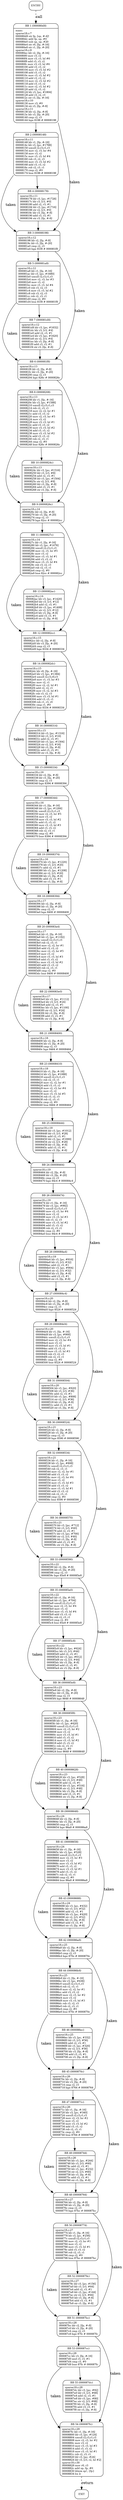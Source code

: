 digraph main{
node [shape=Mrecord, labeljust=l, fontsize=10];
	"0" [label="ENTRY"]
	"0" -> "1" [label="call", style=dashed, weight=2];
	"1" [label="{BB 1 (000080d8) | main:\lsparse18.c:7\l000080d8    str fp, [sp, #-4]!\l000080dc    add fp, sp, #0\l000080e0    sub sp, sp, #20\l000080e4    str r0, [fp, #-16]\l000080e8    str r1, [fp, #-20]\lsparse18.c:9\l000080ec    ldr r2, [fp, #-16]\l000080f0    mov r3, r2\l000080f4    mov r3, r3, lsl #6\l000080f8    add r3, r3, r2\l000080fc    mov r3, r3, lsl #6\l00008100    add r3, r3, r2\l00008104    mov r3, r3, lsl #2\l00008108    add r3, r3, r2\l0000810c    mov r3, r3, lsl #2\l00008110    add r3, r3, r2\l00008114    mov r2, r3, lsl #2\l00008118    add r3, r3, r2\l0000811c    mov r2, r3, lsl #2\l00008120    add r2, r3, r2\l00008124    ldr r3, [pc, #1804]\l00008128    add r3, r2, r3\l0000812c    str r3, [fp, #-16]\lsparse18.c:10\l00008130    mov r3, #0\l00008134    str r3, [fp, #-8]\lsparse18.c:11\l00008138    ldr r2, [fp, #-8]\l0000813c    ldr r3, [fp, #-20]\l00008140    cmp r2, r3\l00008144    bge 8198    # 00008198\l }"]
	"1" -> "2" [weight=4];
	"1" -> "3" [label="taken", weight=3];
	"2" [label="{BB 2 (00008148) | sparse18.c:11\l00008148    ldr r1, [fp, #-16]\l0000814c    ldr r3, [pc, #1768]\l00008150    umull r2,r3,r1,r3\l00008154    mov r2, r3, lsr #4\l00008158    mov r3, r2\l0000815c    mov r3, r3, lsl #4\l00008160    rsb r3, r2, r3\l00008164    mov r3, r3, lsl #2\l00008168    add r3, r3, r2\l0000816c    rsb r2, r3, r1\l00008170    cmp r2, #0\l00008174    bne 8198    # 00008198\l }"]
	"2" -> "4" [weight=4];
	"2" -> "3" [label="taken", weight=3];
	"3" [label="{BB 3 (00008198) | sparse18.c:12\l00008198    ldr r2, [fp, #-8]\l0000819c    ldr r3, [fp, #-20]\l000081a0    cmp r2, r3\l000081a4    bge 81f8    # 000081f8\l }"]
	"3" -> "5" [weight=4];
	"3" -> "6" [label="taken", weight=3];
	"4" [label="{BB 4 (00008178) | sparse18.c:11\l00008178    ldr r3, [pc, #1728]\l0000817c    ldr r3, [r3, #0]\l00008180    add r2, r3, #1\l00008184    ldr r3, [pc, #1716]\l00008188    str r2, [r3, #0]\l0000818c    ldr r3, [fp, #-8]\l00008190    add r3, r3, #1\l00008194    str r3, [fp, #-8]\l }"]
	"4" -> "3" [weight=4];
	"5" [label="{BB 5 (000081a8) | sparse18.c:12\l000081a8    ldr r1, [fp, #-16]\l000081ac    ldr r3, [pc, #1680]\l000081b0    umull r2,r3,r1,r3\l000081b4    mov r2, r3, lsr #3\l000081b8    mov r3, r2\l000081bc    mov r3, r3, lsl #4\l000081c0    rsb r3, r2, r3\l000081c4    mov r3, r3, lsl #2\l000081c8    rsb r3, r2, r3\l000081cc    rsb r2, r3, r1\l000081d0    cmp r2, #0\l000081d4    bne 81f8    # 000081f8\l }"]
	"5" -> "7" [weight=4];
	"5" -> "6" [label="taken", weight=3];
	"6" [label="{BB 6 (000081f8) | sparse18.c:13\l000081f8    ldr r2, [fp, #-8]\l000081fc    ldr r3, [fp, #-20]\l00008200    cmp r2, r3\l00008204    bge 826c    # 0000826c\l }"]
	"6" -> "8" [weight=4];
	"6" -> "9" [label="taken", weight=3];
	"7" [label="{BB 7 (000081d8) | sparse18.c:12\l000081d8    ldr r3, [pc, #1632]\l000081dc    ldr r3, [r3, #4]\l000081e0    add r2, r3, #1\l000081e4    ldr r3, [pc, #1620]\l000081e8    str r2, [r3, #4]\l000081ec    ldr r3, [fp, #-8]\l000081f0    add r3, r3, #1\l000081f4    str r3, [fp, #-8]\l }"]
	"7" -> "6" [weight=4];
	"8" [label="{BB 8 (00008208) | sparse18.c:13\l00008208    ldr r1, [fp, #-16]\l0000820c    ldr r3, [pc, #1588]\l00008210    umull r2,r3,r1,r3\l00008214    rsb r2, r3, r1\l00008218    mov r2, r2, lsr #1\l0000821c    add r3, r3, r2\l00008220    mov r2, r3, lsr #5\l00008224    mov r3, r2\l00008228    mov r3, r3, lsl #1\l0000822c    add r3, r3, r2\l00008230    mov r3, r3, lsl #2\l00008234    add r3, r3, r2\l00008238    mov r3, r3, lsl #2\l0000823c    add r3, r3, r2\l00008240    rsb r2, r3, r1\l00008244    cmp r2, #0\l00008248    bne 826c    # 0000826c\l }"]
	"8" -> "10" [weight=4];
	"8" -> "9" [label="taken", weight=3];
	"9" [label="{BB 9 (0000826c) | sparse18.c:14\l0000826c    ldr r2, [fp, #-8]\l00008270    ldr r3, [fp, #-20]\l00008274    cmp r2, r3\l00008278    bge 82cc    # 000082cc\l }"]
	"9" -> "11" [weight=4];
	"9" -> "12" [label="taken", weight=3];
	"10" [label="{BB 10 (0000824c) | sparse18.c:13\l0000824c    ldr r3, [pc, #1516]\l00008250    ldr r3, [r3, #8]\l00008254    add r2, r3, #1\l00008258    ldr r3, [pc, #1504]\l0000825c    str r2, [r3, #8]\l00008260    ldr r3, [fp, #-8]\l00008264    add r3, r3, #1\l00008268    str r3, [fp, #-8]\l }"]
	"10" -> "9" [weight=4];
	"11" [label="{BB 11 (0000827c) | sparse18.c:14\l0000827c    ldr r1, [fp, #-16]\l00008280    ldr r3, [pc, #1476]\l00008284    umull r2,r3,r1,r3\l00008288    mov r2, r3, lsr #5\l0000828c    mov r3, r2\l00008290    mov r3, r3, lsl #1\l00008294    add r3, r3, r2\l00008298    mov r3, r3, lsl #4\l0000829c    rsb r3, r2, r3\l000082a0    rsb r2, r3, r1\l000082a4    cmp r2, #0\l000082a8    bne 82cc    # 000082cc\l }"]
	"11" -> "13" [weight=4];
	"11" -> "12" [label="taken", weight=3];
	"12" [label="{BB 12 (000082cc) | sparse18.c:15\l000082cc    ldr r2, [fp, #-8]\l000082d0    ldr r3, [fp, #-20]\l000082d4    cmp r2, r3\l000082d8    bge 8334    # 00008334\l }"]
	"12" -> "14" [weight=4];
	"12" -> "15" [label="taken", weight=3];
	"13" [label="{BB 13 (000082ac) | sparse18.c:14\l000082ac    ldr r3, [pc, #1420]\l000082b0    ldr r3, [r3, #12]\l000082b4    add r2, r3, #1\l000082b8    ldr r3, [pc, #1408]\l000082bc    str r2, [r3, #12]\l000082c0    ldr r3, [fp, #-8]\l000082c4    add r3, r3, #1\l000082c8    str r3, [fp, #-8]\l }"]
	"13" -> "12" [weight=4];
	"14" [label="{BB 14 (000082dc) | sparse18.c:15\l000082dc    ldr r0, [fp, #-16]\l000082e0    ldr r3, [pc, #1384]\l000082e4    umull r2,r3,r0,r3\l000082e8    mov r1, r3, lsr #3\l000082ec    mov r2, r1\l000082f0    mov r2, r2, lsl #1\l000082f4    add r2, r2, r1\l000082f8    mov r3, r2, lsl #3\l000082fc    rsb r3, r2, r3\l00008300    mov r3, r3, lsl #1\l00008304    add r3, r3, r1\l00008308    rsb r1, r3, r0\l0000830c    cmp r1, #0\l00008310    bne 8334    # 00008334\l }"]
	"14" -> "16" [weight=4];
	"14" -> "15" [label="taken", weight=3];
	"15" [label="{BB 15 (00008334) | sparse18.c:16\l00008334    ldr r2, [fp, #-8]\l00008338    ldr r3, [fp, #-20]\l0000833c    cmp r2, r3\l00008340    bge 8394    # 00008394\l }"]
	"15" -> "17" [weight=4];
	"15" -> "18" [label="taken", weight=3];
	"16" [label="{BB 16 (00008314) | sparse18.c:15\l00008314    ldr r3, [pc, #1316]\l00008318    ldr r3, [r3, #16]\l0000831c    add r2, r3, #1\l00008320    ldr r3, [pc, #1304]\l00008324    str r2, [r3, #16]\l00008328    ldr r3, [fp, #-8]\l0000832c    add r3, r3, #1\l00008330    str r3, [fp, #-8]\l }"]
	"16" -> "15" [weight=4];
	"17" [label="{BB 17 (00008344) | sparse18.c:16\l00008344    ldr r1, [fp, #-16]\l00008348    ldr r3, [pc, #1284]\l0000834c    umull r2,r3,r1,r3\l00008350    mov r2, r3, lsr #5\l00008354    mov r3, r2\l00008358    mov r3, r3, lsl #2\l0000835c    add r3, r3, r2\l00008360    mov r3, r3, lsl #3\l00008364    add r3, r3, r2\l00008368    rsb r2, r3, r1\l0000836c    cmp r2, #0\l00008370    bne 8394    # 00008394\l }"]
	"17" -> "19" [weight=4];
	"17" -> "18" [label="taken", weight=3];
	"18" [label="{BB 18 (00008394) | sparse18.c:17\l00008394    ldr r2, [fp, #-8]\l00008398    ldr r3, [fp, #-20]\l0000839c    cmp r2, r3\l000083a0    bge 8400    # 00008400\l }"]
	"18" -> "20" [weight=4];
	"18" -> "21" [label="taken", weight=3];
	"19" [label="{BB 19 (00008374) | sparse18.c:16\l00008374    ldr r3, [pc, #1220]\l00008378    ldr r3, [r3, #20]\l0000837c    add r2, r3, #1\l00008380    ldr r3, [pc, #1208]\l00008384    str r2, [r3, #20]\l00008388    ldr r3, [fp, #-8]\l0000838c    add r3, r3, #1\l00008390    str r3, [fp, #-8]\l }"]
	"19" -> "18" [weight=4];
	"20" [label="{BB 20 (000083a4) | sparse18.c:17\l000083a4    ldr r1, [fp, #-16]\l000083a8    ldr r3, [pc, #1192]\l000083ac    umull r2,r3,r1,r3\l000083b0    rsb r2, r3, r1\l000083b4    mov r2, r2, lsr #1\l000083b8    add r3, r3, r2\l000083bc    mov r2, r3, lsr #5\l000083c0    mov r3, r2\l000083c4    mov r3, r3, lsl #3\l000083c8    add r3, r3, r2\l000083cc    mov r3, r3, lsl #2\l000083d0    add r3, r3, r2\l000083d4    rsb r2, r3, r1\l000083d8    cmp r2, #0\l000083dc    bne 8400    # 00008400\l }"]
	"20" -> "22" [weight=4];
	"20" -> "21" [label="taken", weight=3];
	"21" [label="{BB 21 (00008400) | sparse18.c:18\l00008400    ldr r2, [fp, #-8]\l00008404    ldr r3, [fp, #-20]\l00008408    cmp r2, r3\l0000840c    bge 8464    # 00008464\l }"]
	"21" -> "23" [weight=4];
	"21" -> "24" [label="taken", weight=3];
	"22" [label="{BB 22 (000083e0) | sparse18.c:17\l000083e0    ldr r3, [pc, #1112]\l000083e4    ldr r3, [r3, #24]\l000083e8    add r2, r3, #1\l000083ec    ldr r3, [pc, #1100]\l000083f0    str r2, [r3, #24]\l000083f4    ldr r3, [fp, #-8]\l000083f8    add r3, r3, #1\l000083fc    str r3, [fp, #-8]\l }"]
	"22" -> "21" [weight=4];
	"23" [label="{BB 23 (00008410) | sparse18.c:18\l00008410    ldr r1, [fp, #-16]\l00008414    ldr r3, [pc, #1088]\l00008418    umull r2,r3,r1,r3\l0000841c    rsb r2, r3, r1\l00008420    mov r2, r2, lsr #1\l00008424    add r3, r3, r2\l00008428    mov r2, r3, lsr #4\l0000842c    mov r3, r2\l00008430    mov r3, r3, lsl #5\l00008434    rsb r3, r2, r3\l00008438    rsb r2, r3, r1\l0000843c    cmp r2, #0\l00008440    bne 8464    # 00008464\l }"]
	"23" -> "25" [weight=4];
	"23" -> "24" [label="taken", weight=3];
	"24" [label="{BB 24 (00008464) | sparse18.c:19\l00008464    ldr r2, [fp, #-8]\l00008468    ldr r3, [fp, #-20]\l0000846c    cmp r2, r3\l00008470    bge 84c4    # 000084c4\l }"]
	"24" -> "26" [weight=4];
	"24" -> "27" [label="taken", weight=3];
	"25" [label="{BB 25 (00008444) | sparse18.c:18\l00008444    ldr r3, [pc, #1012]\l00008448    ldr r3, [r3, #28]\l0000844c    add r2, r3, #1\l00008450    ldr r3, [pc, #1000]\l00008454    str r2, [r3, #28]\l00008458    ldr r3, [fp, #-8]\l0000845c    add r3, r3, #1\l00008460    str r3, [fp, #-8]\l }"]
	"25" -> "24" [weight=4];
	"26" [label="{BB 26 (00008474) | sparse18.c:19\l00008474    ldr r1, [fp, #-16]\l00008478    ldr r3, [pc, #992]\l0000847c    umull r2,r3,r1,r3\l00008480    mov r2, r3, lsr #4\l00008484    mov r3, r2\l00008488    mov r3, r3, lsl #3\l0000848c    rsb r3, r2, r3\l00008490    mov r3, r3, lsl #2\l00008494    add r3, r3, r2\l00008498    rsb r2, r3, r1\l0000849c    cmp r2, #0\l000084a0    bne 84c4    # 000084c4\l }"]
	"26" -> "28" [weight=4];
	"26" -> "27" [label="taken", weight=3];
	"27" [label="{BB 27 (000084c4) | sparse18.c:20\l000084c4    ldr r2, [fp, #-8]\l000084c8    ldr r3, [fp, #-20]\l000084cc    cmp r2, r3\l000084d0    bge 8524    # 00008524\l }"]
	"27" -> "29" [weight=4];
	"27" -> "30" [label="taken", weight=3];
	"28" [label="{BB 28 (000084a4) | sparse18.c:19\l000084a4    ldr r3, [pc, #916]\l000084a8    ldr r3, [r3, #32]\l000084ac    add r2, r3, #1\l000084b0    ldr r3, [pc, #904]\l000084b4    str r2, [r3, #32]\l000084b8    ldr r3, [fp, #-8]\l000084bc    add r3, r3, #1\l000084c0    str r3, [fp, #-8]\l }"]
	"28" -> "27" [weight=4];
	"29" [label="{BB 29 (000084d4) | sparse18.c:20\l000084d4    ldr r1, [fp, #-16]\l000084d8    ldr r3, [pc, #900]\l000084dc    umull r2,r3,r1,r3\l000084e0    mov r2, r3, lsr #4\l000084e4    mov r3, r2\l000084e8    mov r3, r3, lsl #1\l000084ec    add r3, r3, r2\l000084f0    mov r3, r3, lsl #3\l000084f4    rsb r3, r2, r3\l000084f8    rsb r2, r3, r1\l000084fc    cmp r2, #0\l00008500    bne 8524    # 00008524\l }"]
	"29" -> "31" [weight=4];
	"29" -> "30" [label="taken", weight=3];
	"30" [label="{BB 30 (00008524) | sparse18.c:21\l00008524    ldr r2, [fp, #-8]\l00008528    ldr r3, [fp, #-20]\l0000852c    cmp r2, r3\l00008530    bge 8590    # 00008590\l }"]
	"30" -> "32" [weight=4];
	"30" -> "33" [label="taken", weight=3];
	"31" [label="{BB 31 (00008504) | sparse18.c:20\l00008504    ldr r3, [pc, #820]\l00008508    ldr r3, [r3, #36]\l0000850c    add r2, r3, #1\l00008510    ldr r3, [pc, #808]\l00008514    str r2, [r3, #36]\l00008518    ldr r3, [fp, #-8]\l0000851c    add r3, r3, #1\l00008520    str r3, [fp, #-8]\l }"]
	"31" -> "30" [weight=4];
	"32" [label="{BB 32 (00008534) | sparse18.c:21\l00008534    ldr r1, [fp, #-16]\l00008538    ldr r3, [pc, #808]\l0000853c    umull r2,r3,r1,r3\l00008540    rsb r2, r3, r1\l00008544    mov r2, r2, lsr #1\l00008548    add r3, r3, r2\l0000854c    mov r2, r3, lsr #4\l00008550    mov r3, r2\l00008554    mov r3, r3, lsl #3\l00008558    add r3, r3, r2\l0000855c    mov r3, r3, lsl #1\l00008560    add r3, r3, r2\l00008564    rsb r2, r3, r1\l00008568    cmp r2, #0\l0000856c    bne 8590    # 00008590\l }"]
	"32" -> "34" [weight=4];
	"32" -> "33" [label="taken", weight=3];
	"33" [label="{BB 33 (00008590) | sparse18.c:22\l00008590    ldr r2, [fp, #-8]\l00008594    ldr r3, [fp, #-20]\l00008598    cmp r2, r3\l0000859c    bge 85e8    # 000085e8\l }"]
	"33" -> "35" [weight=4];
	"33" -> "36" [label="taken", weight=3];
	"34" [label="{BB 34 (00008570) | sparse18.c:21\l00008570    ldr r3, [pc, #712]\l00008574    ldr r3, [r3, #40]\l00008578    add r2, r3, #1\l0000857c    ldr r3, [pc, #700]\l00008580    str r2, [r3, #40]\l00008584    ldr r3, [fp, #-8]\l00008588    add r3, r3, #1\l0000858c    str r3, [fp, #-8]\l }"]
	"34" -> "33" [weight=4];
	"35" [label="{BB 35 (000085a0) | sparse18.c:22\l000085a0    ldr r1, [fp, #-16]\l000085a4    ldr r3, [pc, #704]\l000085a8    umull r2,r3,r1,r3\l000085ac    mov r2, r3, lsr #4\l000085b0    mov r3, r2\l000085b4    mov r3, r3, lsl #4\l000085b8    add r3, r3, r2\l000085bc    rsb r2, r3, r1\l000085c0    cmp r2, #0\l000085c4    bne 85e8    # 000085e8\l }"]
	"35" -> "37" [weight=4];
	"35" -> "36" [label="taken", weight=3];
	"36" [label="{BB 36 (000085e8) | sparse18.c:23\l000085e8    ldr r2, [fp, #-8]\l000085ec    ldr r3, [fp, #-20]\l000085f0    cmp r2, r3\l000085f4    bge 8648    # 00008648\l }"]
	"36" -> "38" [weight=4];
	"36" -> "39" [label="taken", weight=3];
	"37" [label="{BB 37 (000085c8) | sparse18.c:22\l000085c8    ldr r3, [pc, #624]\l000085cc    ldr r3, [r3, #44]\l000085d0    add r2, r3, #1\l000085d4    ldr r3, [pc, #612]\l000085d8    str r2, [r3, #44]\l000085dc    ldr r3, [fp, #-8]\l000085e0    add r3, r3, #1\l000085e4    str r3, [fp, #-8]\l }"]
	"37" -> "36" [weight=4];
	"38" [label="{BB 38 (000085f8) | sparse18.c:23\l000085f8    ldr r1, [fp, #-16]\l000085fc    ldr r3, [pc, #620]\l00008600    umull r2,r3,r1,r3\l00008604    mov r2, r3, lsr #2\l00008608    mov r3, r2\l0000860c    mov r3, r3, lsl #1\l00008610    add r3, r3, r2\l00008614    mov r3, r3, lsl #2\l00008618    add r3, r3, r2\l0000861c    rsb r2, r3, r1\l00008620    cmp r2, #0\l00008624    bne 8648    # 00008648\l }"]
	"38" -> "40" [weight=4];
	"38" -> "39" [label="taken", weight=3];
	"39" [label="{BB 39 (00008648) | sparse18.c:24\l00008648    ldr r2, [fp, #-8]\l0000864c    ldr r3, [fp, #-20]\l00008650    cmp r2, r3\l00008654    bge 86a8    # 000086a8\l }"]
	"39" -> "41" [weight=4];
	"39" -> "42" [label="taken", weight=3];
	"40" [label="{BB 40 (00008628) | sparse18.c:23\l00008628    ldr r3, [pc, #528]\l0000862c    ldr r3, [r3, #48]\l00008630    add r2, r3, #1\l00008634    ldr r3, [pc, #516]\l00008638    str r2, [r3, #48]\l0000863c    ldr r3, [fp, #-8]\l00008640    add r3, r3, #1\l00008644    str r3, [fp, #-8]\l }"]
	"40" -> "39" [weight=4];
	"41" [label="{BB 41 (00008658) | sparse18.c:24\l00008658    ldr r1, [fp, #-16]\l0000865c    ldr r3, [pc, #528]\l00008660    umull r2,r3,r1,r3\l00008664    mov r2, r3, lsr #3\l00008668    mov r3, r2\l0000866c    mov r3, r3, lsl #2\l00008670    add r3, r3, r2\l00008674    mov r3, r3, lsl #1\l00008678    add r3, r3, r2\l0000867c    rsb r2, r3, r1\l00008680    cmp r2, #0\l00008684    bne 86a8    # 000086a8\l }"]
	"41" -> "43" [weight=4];
	"41" -> "42" [label="taken", weight=3];
	"42" [label="{BB 42 (000086a8) | sparse18.c:25\l000086a8    ldr r2, [fp, #-8]\l000086ac    ldr r3, [fp, #-20]\l000086b0    cmp r2, r3\l000086b4    bge 870c    # 0000870c\l }"]
	"42" -> "44" [weight=4];
	"42" -> "45" [label="taken", weight=3];
	"43" [label="{BB 43 (00008688) | sparse18.c:24\l00008688    ldr r3, [pc, #432]\l0000868c    ldr r3, [r3, #52]\l00008690    add r2, r3, #1\l00008694    ldr r3, [pc, #420]\l00008698    str r2, [r3, #52]\l0000869c    ldr r3, [fp, #-8]\l000086a0    add r3, r3, #1\l000086a4    str r3, [fp, #-8]\l }"]
	"43" -> "42" [weight=4];
	"44" [label="{BB 44 (000086b8) | sparse18.c:25\l000086b8    ldr r1, [fp, #-16]\l000086bc    ldr r3, [pc, #436]\l000086c0    umull r2,r3,r1,r3\l000086c4    rsb r2, r3, r1\l000086c8    mov r2, r2, lsr #1\l000086cc    add r3, r3, r2\l000086d0    mov r2, r3, lsr #2\l000086d4    mov r3, r2\l000086d8    mov r3, r3, lsl #3\l000086dc    rsb r3, r2, r3\l000086e0    rsb r2, r3, r1\l000086e4    cmp r2, #0\l000086e8    bne 870c    # 0000870c\l }"]
	"44" -> "46" [weight=4];
	"44" -> "45" [label="taken", weight=3];
	"45" [label="{BB 45 (0000870c) | sparse18.c:26\l0000870c    ldr r2, [fp, #-8]\l00008710    ldr r3, [fp, #-20]\l00008714    cmp r2, r3\l00008718    bge 8764    # 00008764\l }"]
	"45" -> "47" [weight=4];
	"45" -> "48" [label="taken", weight=3];
	"46" [label="{BB 46 (000086ec) | sparse18.c:25\l000086ec    ldr r3, [pc, #332]\l000086f0    ldr r3, [r3, #56]\l000086f4    add r2, r3, #1\l000086f8    ldr r3, [pc, #320]\l000086fc    str r2, [r3, #56]\l00008700    ldr r3, [fp, #-8]\l00008704    add r3, r3, #1\l00008708    str r3, [fp, #-8]\l }"]
	"46" -> "45" [weight=4];
	"47" [label="{BB 47 (0000871c) | sparse18.c:26\l0000871c    ldr r1, [fp, #-16]\l00008720    ldr r3, [pc, #340]\l00008724    umull r2,r3,r1,r3\l00008728    mov r2, r3, lsr #2\l0000872c    mov r3, r2\l00008730    mov r3, r3, lsl #2\l00008734    add r3, r3, r2\l00008738    rsb r2, r3, r1\l0000873c    cmp r2, #0\l00008740    bne 8764    # 00008764\l }"]
	"47" -> "49" [weight=4];
	"47" -> "48" [label="taken", weight=3];
	"48" [label="{BB 48 (00008764) | sparse18.c:27\l00008764    ldr r2, [fp, #-8]\l00008768    ldr r3, [fp, #-20]\l0000876c    cmp r2, r3\l00008770    bge 87bc    # 000087bc\l }"]
	"48" -> "50" [weight=4];
	"48" -> "51" [label="taken", weight=3];
	"49" [label="{BB 49 (00008744) | sparse18.c:26\l00008744    ldr r3, [pc, #244]\l00008748    ldr r3, [r3, #60]\l0000874c    add r2, r3, #1\l00008750    ldr r3, [pc, #232]\l00008754    str r2, [r3, #60]\l00008758    ldr r3, [fp, #-8]\l0000875c    add r3, r3, #1\l00008760    str r3, [fp, #-8]\l }"]
	"49" -> "48" [weight=4];
	"50" [label="{BB 50 (00008774) | sparse18.c:27\l00008774    ldr r1, [fp, #-16]\l00008778    ldr r3, [pc, #256]\l0000877c    umull r2,r3,r1,r3\l00008780    mov r2, r3, lsr #1\l00008784    mov r3, r2\l00008788    mov r3, r3, lsl #1\l0000878c    add r3, r3, r2\l00008790    rsb r2, r3, r1\l00008794    cmp r2, #0\l00008798    bne 87bc    # 000087bc\l }"]
	"50" -> "52" [weight=4];
	"50" -> "51" [label="taken", weight=3];
	"51" [label="{BB 51 (000087bc) | sparse18.c:28\l000087bc    ldr r2, [fp, #-8]\l000087c0    ldr r3, [fp, #-20]\l000087c4    cmp r2, r3\l000087c8    bge 87fc    # 000087fc\l }"]
	"51" -> "53" [weight=4];
	"51" -> "54" [label="taken", weight=3];
	"52" [label="{BB 52 (0000879c) | sparse18.c:27\l0000879c    ldr r3, [pc, #156]\l000087a0    ldr r3, [r3, #64]\l000087a4    add r2, r3, #1\l000087a8    ldr r3, [pc, #144]\l000087ac    str r2, [r3, #64]\l000087b0    ldr r3, [fp, #-8]\l000087b4    add r3, r3, #1\l000087b8    str r3, [fp, #-8]\l }"]
	"52" -> "51" [weight=4];
	"53" [label="{BB 53 (000087cc) | sparse18.c:28\l000087cc    ldr r3, [fp, #-16]\l000087d0    and r3, r3, #1\l000087d4    cmp r3, #0\l000087d8    bne 87fc    # 000087fc\l }"]
	"53" -> "55" [weight=4];
	"53" -> "54" [label="taken", weight=3];
	"54" [label="{BB 54 (000087fc) | sparse18.c:29\l000087fc    ldr r1, [fp, #-16]\l00008800    ldr r3, [pc, #124]\l00008804    umull r2,r3,r1,r3\l00008808    mov r2, r3, lsr #2\l0000880c    mov r3, r2\l00008810    mov r3, r3, lsl #3\l00008814    add r3, r3, r2\l00008818    mov r3, r3, lsl #1\l0000881c    rsb r2, r3, r1\l00008820    ldr r3, [pc, #24]\l00008824    ldr r3, [r3, r2, lsl #2]\lsparse18.c:30\l00008828    mov r0, r3\l0000882c    add sp, fp, #0\l00008830    ldmia sp!, \{fp\}\l00008834    bx lr\l }"]
	"54" -> "56" [label="return", style=dashed, weight=2];
	"55" [label="{BB 55 (000087dc) | sparse18.c:28\l000087dc    ldr r3, [pc, #92]\l000087e0    ldr r3, [r3, #68]\l000087e4    add r2, r3, #1\l000087e8    ldr r3, [pc, #80]\l000087ec    str r2, [r3, #68]\l000087f0    ldr r3, [fp, #-8]\l000087f4    add r3, r3, #1\l000087f8    str r3, [fp, #-8]\l }"]
	"55" -> "54" [weight=4];
	"56" [label="EXIT"]
}
